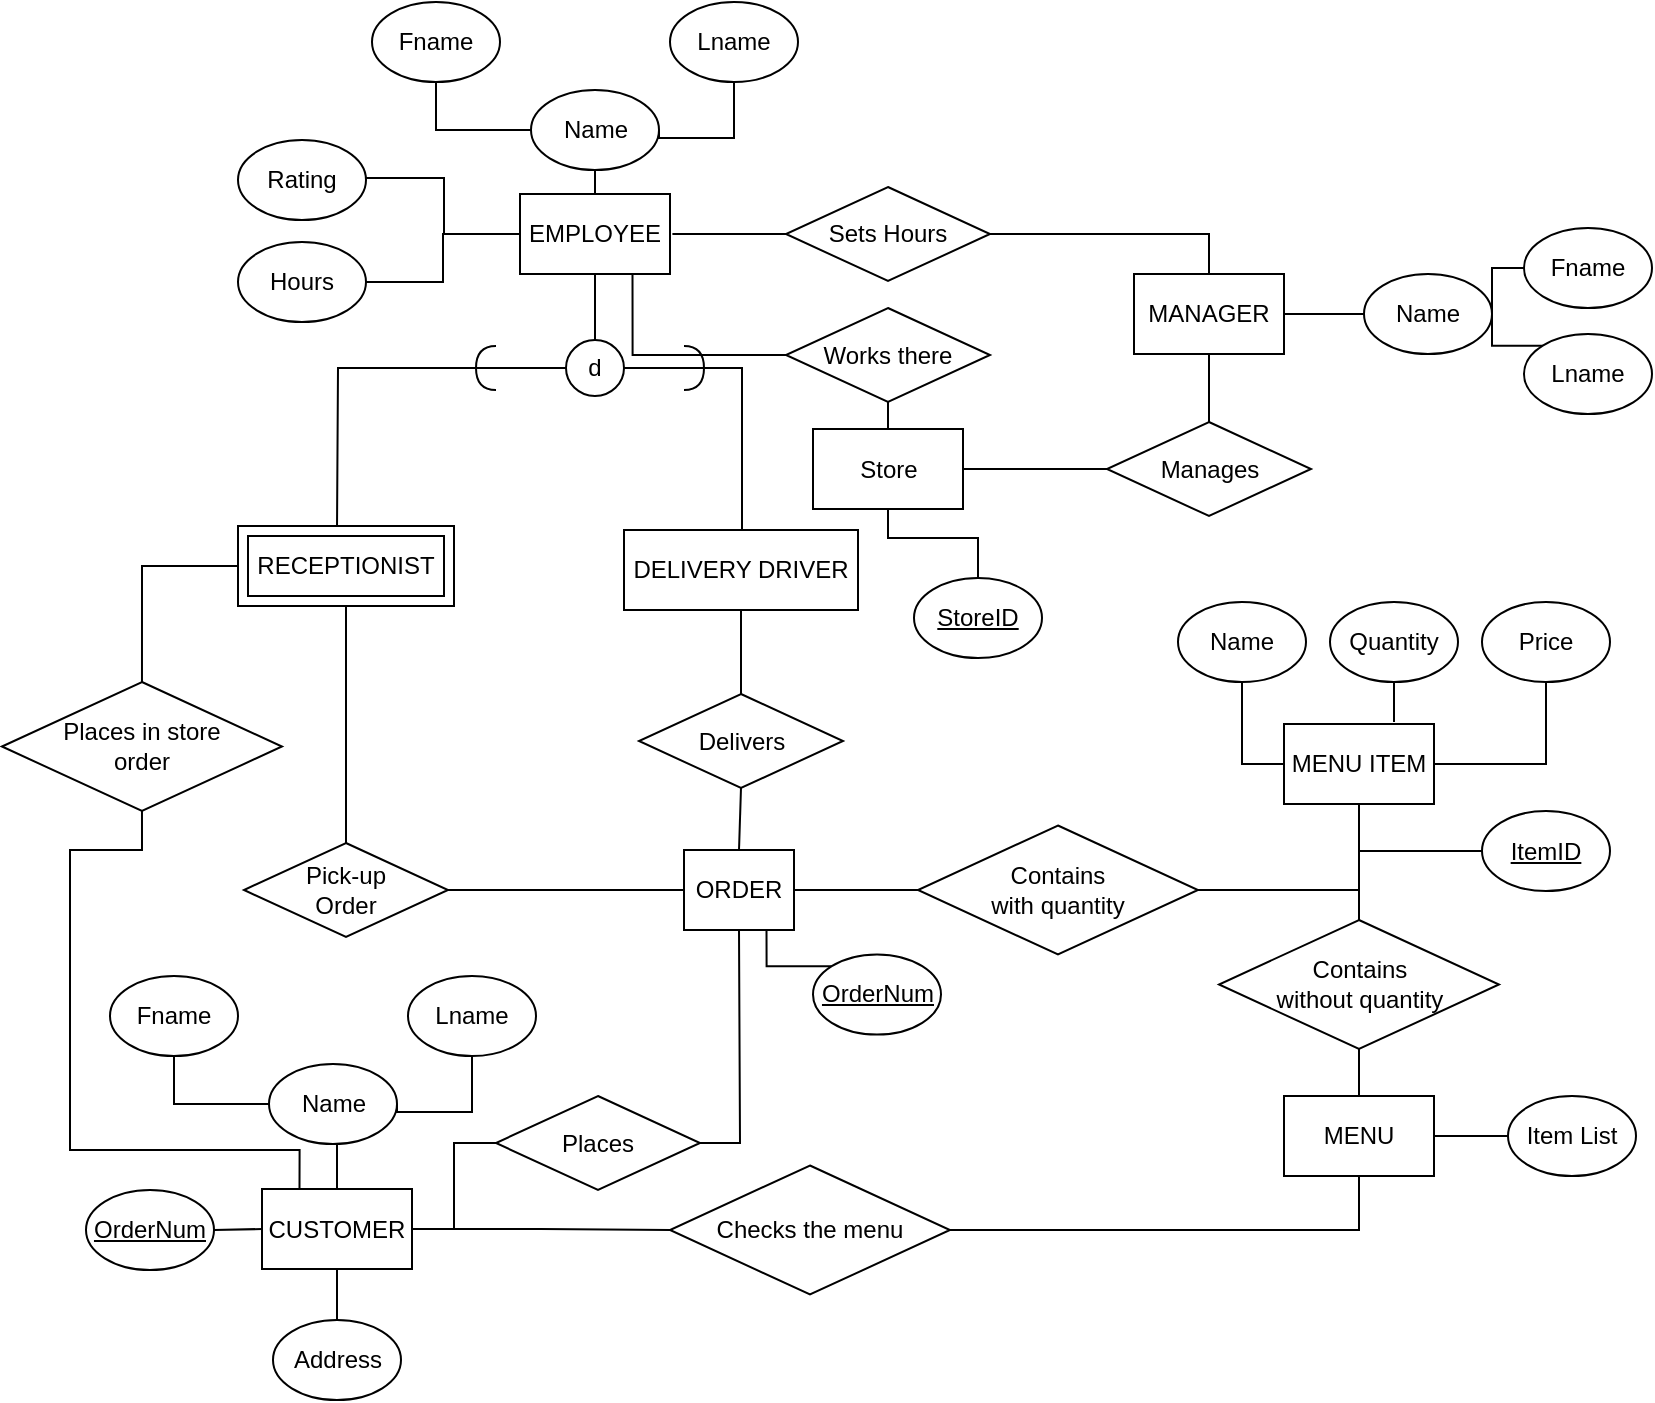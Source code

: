 <mxfile version="16.6.4" type="github">
  <diagram id="SFW6uyiaUGHVdkmB1JjF" name="Page-1">
    <mxGraphModel dx="1422" dy="762" grid="0" gridSize="10" guides="1" tooltips="1" connect="1" arrows="1" fold="1" page="1" pageScale="1" pageWidth="1100" pageHeight="850" background="none" math="0" shadow="0">
      <root>
        <mxCell id="0" />
        <mxCell id="1" parent="0" />
        <mxCell id="fXJlIY3xlbVOnj3vWZwA-16" style="edgeStyle=orthogonalEdgeStyle;rounded=0;orthogonalLoop=1;jettySize=auto;html=1;endArrow=none;endFill=0;" parent="1" source="SCMp1zclDyWqBbioAgGx-6" target="SCMp1zclDyWqBbioAgGx-17" edge="1">
          <mxGeometry relative="1" as="geometry" />
        </mxCell>
        <mxCell id="SCMp1zclDyWqBbioAgGx-6" value="Name" style="ellipse;whiteSpace=wrap;html=1;align=center;fillColor=default;gradientColor=none;" parent="1" vertex="1">
          <mxGeometry x="310.5" y="93" width="64" height="40" as="geometry" />
        </mxCell>
        <mxCell id="fXJlIY3xlbVOnj3vWZwA-33" style="edgeStyle=orthogonalEdgeStyle;rounded=0;jumpStyle=arc;orthogonalLoop=1;jettySize=auto;html=1;exitX=0.5;exitY=1;exitDx=0;exitDy=0;entryX=0.5;entryY=0;entryDx=0;entryDy=0;endArrow=none;endFill=0;" parent="1" source="SCMp1zclDyWqBbioAgGx-12" target="fXJlIY3xlbVOnj3vWZwA-24" edge="1">
          <mxGeometry relative="1" as="geometry" />
        </mxCell>
        <mxCell id="SCMp1zclDyWqBbioAgGx-12" value="DELIVERY DRIVER" style="whiteSpace=wrap;html=1;align=center;fillColor=default;" parent="1" vertex="1">
          <mxGeometry x="357" y="313" width="117" height="40" as="geometry" />
        </mxCell>
        <mxCell id="fXJlIY3xlbVOnj3vWZwA-28" style="edgeStyle=orthogonalEdgeStyle;rounded=0;jumpStyle=arc;orthogonalLoop=1;jettySize=auto;html=1;exitX=1;exitY=0.5;exitDx=0;exitDy=0;entryX=0;entryY=0.5;entryDx=0;entryDy=0;endArrow=none;endFill=0;" parent="1" source="SCMp1zclDyWqBbioAgGx-13" target="fXJlIY3xlbVOnj3vWZwA-27" edge="1">
          <mxGeometry relative="1" as="geometry" />
        </mxCell>
        <mxCell id="Oh7GHOEAAJyjngWwIHh8-14" style="edgeStyle=orthogonalEdgeStyle;rounded=0;orthogonalLoop=1;jettySize=auto;html=1;exitX=1;exitY=0.5;exitDx=0;exitDy=0;entryX=0;entryY=0.5;entryDx=0;entryDy=0;startArrow=none;startFill=0;endArrow=none;endFill=0;" parent="1" source="SCMp1zclDyWqBbioAgGx-13" target="Oh7GHOEAAJyjngWwIHh8-13" edge="1">
          <mxGeometry relative="1" as="geometry" />
        </mxCell>
        <mxCell id="Oh7GHOEAAJyjngWwIHh8-23" style="edgeStyle=orthogonalEdgeStyle;rounded=0;orthogonalLoop=1;jettySize=auto;html=1;exitX=0.25;exitY=0;exitDx=0;exitDy=0;startArrow=none;startFill=0;endArrow=none;endFill=0;entryX=0.5;entryY=1;entryDx=0;entryDy=0;" parent="1" source="SCMp1zclDyWqBbioAgGx-13" target="Oh7GHOEAAJyjngWwIHh8-25" edge="1">
          <mxGeometry relative="1" as="geometry">
            <mxPoint x="55.6" y="599" as="targetPoint" />
            <Array as="points">
              <mxPoint x="195" y="623" />
              <mxPoint x="80" y="623" />
              <mxPoint x="80" y="473" />
              <mxPoint x="116" y="473" />
            </Array>
          </mxGeometry>
        </mxCell>
        <mxCell id="SCMp1zclDyWqBbioAgGx-13" value="CUSTOMER" style="whiteSpace=wrap;html=1;align=center;fillColor=default;" parent="1" vertex="1">
          <mxGeometry x="176" y="642.5" width="75" height="40" as="geometry" />
        </mxCell>
        <mxCell id="fXJlIY3xlbVOnj3vWZwA-37" style="edgeStyle=orthogonalEdgeStyle;rounded=0;jumpStyle=arc;orthogonalLoop=1;jettySize=auto;html=1;endArrow=none;endFill=0;" parent="1" source="SCMp1zclDyWqBbioAgGx-16" target="fXJlIY3xlbVOnj3vWZwA-34" edge="1">
          <mxGeometry relative="1" as="geometry" />
        </mxCell>
        <mxCell id="SCMp1zclDyWqBbioAgGx-16" value="MANAGER" style="whiteSpace=wrap;html=1;align=center;fillColor=default;" parent="1" vertex="1">
          <mxGeometry x="612" y="185" width="75" height="40" as="geometry" />
        </mxCell>
        <mxCell id="fXJlIY3xlbVOnj3vWZwA-13" style="edgeStyle=orthogonalEdgeStyle;rounded=0;orthogonalLoop=1;jettySize=auto;html=1;entryX=0.5;entryY=0;entryDx=0;entryDy=0;endArrow=none;endFill=0;" parent="1" source="SCMp1zclDyWqBbioAgGx-17" target="fXJlIY3xlbVOnj3vWZwA-12" edge="1">
          <mxGeometry relative="1" as="geometry" />
        </mxCell>
        <mxCell id="SCMp1zclDyWqBbioAgGx-17" value="EMPLOYEE" style="whiteSpace=wrap;html=1;align=center;fillColor=default;" parent="1" vertex="1">
          <mxGeometry x="305" y="145" width="75" height="40" as="geometry" />
        </mxCell>
        <mxCell id="fXJlIY3xlbVOnj3vWZwA-17" style="edgeStyle=orthogonalEdgeStyle;rounded=0;orthogonalLoop=1;jettySize=auto;html=1;endArrow=none;endFill=0;entryX=0;entryY=0.5;entryDx=0;entryDy=0;" parent="1" source="eeIK4nAqeX3JLeK-aHzr-2" target="SCMp1zclDyWqBbioAgGx-6" edge="1">
          <mxGeometry relative="1" as="geometry">
            <mxPoint x="265" y="122.6" as="targetPoint" />
            <Array as="points">
              <mxPoint x="263" y="113" />
            </Array>
          </mxGeometry>
        </mxCell>
        <mxCell id="eeIK4nAqeX3JLeK-aHzr-2" value="Fname" style="ellipse;whiteSpace=wrap;html=1;align=center;fillColor=default;gradientColor=none;" parent="1" vertex="1">
          <mxGeometry x="231" y="49" width="64" height="40" as="geometry" />
        </mxCell>
        <mxCell id="fXJlIY3xlbVOnj3vWZwA-18" style="edgeStyle=orthogonalEdgeStyle;rounded=0;orthogonalLoop=1;jettySize=auto;html=1;endArrow=none;endFill=0;entryX=1;entryY=0.5;entryDx=0;entryDy=0;" parent="1" source="eeIK4nAqeX3JLeK-aHzr-4" target="SCMp1zclDyWqBbioAgGx-6" edge="1">
          <mxGeometry relative="1" as="geometry">
            <mxPoint x="404" y="127" as="targetPoint" />
            <Array as="points">
              <mxPoint x="412" y="117" />
              <mxPoint x="375" y="117" />
            </Array>
          </mxGeometry>
        </mxCell>
        <mxCell id="eeIK4nAqeX3JLeK-aHzr-4" value="Lname" style="ellipse;whiteSpace=wrap;html=1;align=center;fillColor=default;gradientColor=none;" parent="1" vertex="1">
          <mxGeometry x="380" y="49" width="64" height="40" as="geometry" />
        </mxCell>
        <mxCell id="Oh7GHOEAAJyjngWwIHh8-2" style="edgeStyle=orthogonalEdgeStyle;rounded=0;orthogonalLoop=1;jettySize=auto;html=1;exitX=0.5;exitY=1;exitDx=0;exitDy=0;entryX=1;entryY=0.5;entryDx=0;entryDy=0;endArrow=none;endFill=0;" parent="1" source="eeIK4nAqeX3JLeK-aHzr-5" target="Oh7GHOEAAJyjngWwIHh8-1" edge="1">
          <mxGeometry relative="1" as="geometry" />
        </mxCell>
        <mxCell id="Oh7GHOEAAJyjngWwIHh8-18" style="edgeStyle=orthogonalEdgeStyle;rounded=0;orthogonalLoop=1;jettySize=auto;html=1;exitX=0.5;exitY=1;exitDx=0;exitDy=0;entryX=0.5;entryY=0;entryDx=0;entryDy=0;startArrow=none;startFill=0;endArrow=none;endFill=0;" parent="1" source="eeIK4nAqeX3JLeK-aHzr-5" target="Oh7GHOEAAJyjngWwIHh8-17" edge="1">
          <mxGeometry relative="1" as="geometry" />
        </mxCell>
        <mxCell id="eeIK4nAqeX3JLeK-aHzr-5" value="MENU ITEM" style="whiteSpace=wrap;html=1;align=center;fillColor=default;" parent="1" vertex="1">
          <mxGeometry x="687" y="410" width="75" height="40" as="geometry" />
        </mxCell>
        <mxCell id="eeIK4nAqeX3JLeK-aHzr-6" value="ORDER" style="whiteSpace=wrap;html=1;align=center;fillColor=default;" parent="1" vertex="1">
          <mxGeometry x="387" y="473" width="55" height="40" as="geometry" />
        </mxCell>
        <mxCell id="fXJlIY3xlbVOnj3vWZwA-7" style="edgeStyle=orthogonalEdgeStyle;rounded=0;orthogonalLoop=1;jettySize=auto;html=1;exitX=0.5;exitY=1;exitDx=0;exitDy=0;entryX=0;entryY=0.5;entryDx=0;entryDy=0;endArrow=none;endFill=0;" parent="1" source="fXJlIY3xlbVOnj3vWZwA-6" target="eeIK4nAqeX3JLeK-aHzr-5" edge="1">
          <mxGeometry relative="1" as="geometry" />
        </mxCell>
        <mxCell id="fXJlIY3xlbVOnj3vWZwA-6" value="Name" style="ellipse;whiteSpace=wrap;html=1;align=center;fillColor=default;gradientColor=none;" parent="1" vertex="1">
          <mxGeometry x="634" y="349" width="64" height="40" as="geometry" />
        </mxCell>
        <mxCell id="fXJlIY3xlbVOnj3vWZwA-9" style="edgeStyle=orthogonalEdgeStyle;rounded=0;orthogonalLoop=1;jettySize=auto;html=1;endArrow=none;endFill=0;" parent="1" source="fXJlIY3xlbVOnj3vWZwA-8" edge="1">
          <mxGeometry relative="1" as="geometry">
            <mxPoint x="742" y="409" as="targetPoint" />
          </mxGeometry>
        </mxCell>
        <mxCell id="fXJlIY3xlbVOnj3vWZwA-8" value="Quantity" style="ellipse;whiteSpace=wrap;html=1;align=center;fillColor=default;gradientColor=none;" parent="1" vertex="1">
          <mxGeometry x="710" y="349" width="64" height="40" as="geometry" />
        </mxCell>
        <mxCell id="fXJlIY3xlbVOnj3vWZwA-11" style="edgeStyle=orthogonalEdgeStyle;rounded=0;orthogonalLoop=1;jettySize=auto;html=1;endArrow=none;endFill=0;entryX=1;entryY=0.25;entryDx=0;entryDy=0;" parent="1" source="fXJlIY3xlbVOnj3vWZwA-10" target="eeIK4nAqeX3JLeK-aHzr-5" edge="1">
          <mxGeometry relative="1" as="geometry">
            <mxPoint x="818" y="432" as="targetPoint" />
            <Array as="points">
              <mxPoint x="818" y="430" />
              <mxPoint x="762" y="430" />
            </Array>
          </mxGeometry>
        </mxCell>
        <mxCell id="fXJlIY3xlbVOnj3vWZwA-10" value="Price" style="ellipse;whiteSpace=wrap;html=1;align=center;fillColor=default;gradientColor=none;" parent="1" vertex="1">
          <mxGeometry x="786" y="349" width="64" height="40" as="geometry" />
        </mxCell>
        <mxCell id="fXJlIY3xlbVOnj3vWZwA-19" style="edgeStyle=orthogonalEdgeStyle;rounded=0;orthogonalLoop=1;jettySize=auto;html=1;endArrow=none;endFill=0;jumpStyle=arc;" parent="1" source="fXJlIY3xlbVOnj3vWZwA-12" edge="1">
          <mxGeometry relative="1" as="geometry">
            <mxPoint x="213.5" y="313" as="targetPoint" />
          </mxGeometry>
        </mxCell>
        <mxCell id="fXJlIY3xlbVOnj3vWZwA-20" style="edgeStyle=orthogonalEdgeStyle;rounded=0;orthogonalLoop=1;jettySize=auto;html=1;endArrow=none;endFill=0;" parent="1" source="fXJlIY3xlbVOnj3vWZwA-12" target="SCMp1zclDyWqBbioAgGx-12" edge="1">
          <mxGeometry relative="1" as="geometry">
            <Array as="points">
              <mxPoint x="416" y="232" />
            </Array>
          </mxGeometry>
        </mxCell>
        <mxCell id="fXJlIY3xlbVOnj3vWZwA-12" value="d" style="ellipse;whiteSpace=wrap;html=1;" parent="1" vertex="1">
          <mxGeometry x="328" y="218" width="29" height="28" as="geometry" />
        </mxCell>
        <mxCell id="fXJlIY3xlbVOnj3vWZwA-15" style="edgeStyle=orthogonalEdgeStyle;rounded=0;orthogonalLoop=1;jettySize=auto;html=1;exitX=0.5;exitY=1;exitDx=0;exitDy=0;entryX=0;entryY=0.5;entryDx=0;entryDy=0;endArrow=none;endFill=0;" parent="1" source="fXJlIY3xlbVOnj3vWZwA-14" target="SCMp1zclDyWqBbioAgGx-17" edge="1">
          <mxGeometry relative="1" as="geometry">
            <Array as="points">
              <mxPoint x="267" y="137" />
              <mxPoint x="267" y="165" />
            </Array>
          </mxGeometry>
        </mxCell>
        <mxCell id="fXJlIY3xlbVOnj3vWZwA-14" value="Rating" style="ellipse;whiteSpace=wrap;html=1;align=center;fillColor=default;gradientColor=none;" parent="1" vertex="1">
          <mxGeometry x="164" y="118" width="64" height="40" as="geometry" />
        </mxCell>
        <mxCell id="fXJlIY3xlbVOnj3vWZwA-22" value="" style="shape=requiredInterface;html=1;verticalLabelPosition=bottom;sketch=0;rotation=-180;" parent="1" vertex="1">
          <mxGeometry x="283" y="221" width="10" height="22" as="geometry" />
        </mxCell>
        <mxCell id="fXJlIY3xlbVOnj3vWZwA-23" value="" style="shape=requiredInterface;html=1;verticalLabelPosition=bottom;sketch=0;rotation=0;" parent="1" vertex="1">
          <mxGeometry x="387" y="221" width="10" height="22" as="geometry" />
        </mxCell>
        <mxCell id="fXJlIY3xlbVOnj3vWZwA-26" style="edgeStyle=orthogonalEdgeStyle;rounded=0;jumpStyle=arc;orthogonalLoop=1;jettySize=auto;html=1;endArrow=none;endFill=0;" parent="1" source="fXJlIY3xlbVOnj3vWZwA-24" target="eeIK4nAqeX3JLeK-aHzr-6" edge="1">
          <mxGeometry relative="1" as="geometry" />
        </mxCell>
        <mxCell id="fXJlIY3xlbVOnj3vWZwA-24" value="Delivers" style="shape=rhombus;perimeter=rhombusPerimeter;whiteSpace=wrap;html=1;align=center;fillColor=default;gradientColor=none;" parent="1" vertex="1">
          <mxGeometry x="364.5" y="395" width="102" height="47" as="geometry" />
        </mxCell>
        <mxCell id="fXJlIY3xlbVOnj3vWZwA-59" style="edgeStyle=orthogonalEdgeStyle;rounded=0;jumpStyle=arc;orthogonalLoop=1;jettySize=auto;html=1;exitX=1;exitY=0.5;exitDx=0;exitDy=0;entryX=0.5;entryY=1;entryDx=0;entryDy=0;startArrow=none;startFill=0;endArrow=none;endFill=0;" parent="1" source="fXJlIY3xlbVOnj3vWZwA-27" target="eeIK4nAqeX3JLeK-aHzr-6" edge="1">
          <mxGeometry relative="1" as="geometry" />
        </mxCell>
        <mxCell id="fXJlIY3xlbVOnj3vWZwA-27" value="Places" style="shape=rhombus;perimeter=rhombusPerimeter;whiteSpace=wrap;html=1;align=center;fillColor=default;gradientColor=none;" parent="1" vertex="1">
          <mxGeometry x="293" y="596" width="102" height="47" as="geometry" />
        </mxCell>
        <mxCell id="fXJlIY3xlbVOnj3vWZwA-31" style="edgeStyle=orthogonalEdgeStyle;rounded=0;jumpStyle=arc;orthogonalLoop=1;jettySize=auto;html=1;endArrow=none;endFill=0;" parent="1" source="fXJlIY3xlbVOnj3vWZwA-30" target="SCMp1zclDyWqBbioAgGx-17" edge="1">
          <mxGeometry relative="1" as="geometry" />
        </mxCell>
        <mxCell id="fXJlIY3xlbVOnj3vWZwA-30" value="Hours" style="ellipse;whiteSpace=wrap;html=1;align=center;fillColor=default;gradientColor=none;" parent="1" vertex="1">
          <mxGeometry x="164" y="169" width="64" height="40" as="geometry" />
        </mxCell>
        <mxCell id="Oh7GHOEAAJyjngWwIHh8-4" style="edgeStyle=orthogonalEdgeStyle;rounded=0;orthogonalLoop=1;jettySize=auto;html=1;exitX=0;exitY=0.5;exitDx=0;exitDy=0;entryX=1;entryY=0.5;entryDx=0;entryDy=0;endArrow=none;endFill=0;" parent="1" source="fXJlIY3xlbVOnj3vWZwA-34" target="fXJlIY3xlbVOnj3vWZwA-35" edge="1">
          <mxGeometry relative="1" as="geometry" />
        </mxCell>
        <mxCell id="fXJlIY3xlbVOnj3vWZwA-34" value="Manages" style="shape=rhombus;perimeter=rhombusPerimeter;whiteSpace=wrap;html=1;align=center;fillColor=default;gradientColor=none;" parent="1" vertex="1">
          <mxGeometry x="598.5" y="259" width="102" height="47" as="geometry" />
        </mxCell>
        <mxCell id="Oh7GHOEAAJyjngWwIHh8-6" style="edgeStyle=orthogonalEdgeStyle;rounded=0;orthogonalLoop=1;jettySize=auto;html=1;exitX=0.5;exitY=0;exitDx=0;exitDy=0;entryX=0.5;entryY=1;entryDx=0;entryDy=0;endArrow=none;endFill=0;" parent="1" source="fXJlIY3xlbVOnj3vWZwA-35" target="Oh7GHOEAAJyjngWwIHh8-5" edge="1">
          <mxGeometry relative="1" as="geometry" />
        </mxCell>
        <mxCell id="fXJlIY3xlbVOnj3vWZwA-35" value="Store" style="whiteSpace=wrap;html=1;align=center;fillColor=default;" parent="1" vertex="1">
          <mxGeometry x="451.5" y="262.5" width="75" height="40" as="geometry" />
        </mxCell>
        <mxCell id="fXJlIY3xlbVOnj3vWZwA-48" style="edgeStyle=orthogonalEdgeStyle;rounded=0;jumpStyle=arc;orthogonalLoop=1;jettySize=auto;html=1;exitX=0.5;exitY=1;exitDx=0;exitDy=0;entryX=0.5;entryY=0;entryDx=0;entryDy=0;endArrow=none;endFill=0;" parent="1" source="fXJlIY3xlbVOnj3vWZwA-43" target="SCMp1zclDyWqBbioAgGx-13" edge="1">
          <mxGeometry relative="1" as="geometry" />
        </mxCell>
        <mxCell id="fXJlIY3xlbVOnj3vWZwA-43" value="Name" style="ellipse;whiteSpace=wrap;html=1;align=center;fillColor=default;gradientColor=none;" parent="1" vertex="1">
          <mxGeometry x="179.5" y="580" width="64" height="40" as="geometry" />
        </mxCell>
        <mxCell id="fXJlIY3xlbVOnj3vWZwA-44" style="edgeStyle=orthogonalEdgeStyle;rounded=0;orthogonalLoop=1;jettySize=auto;html=1;endArrow=none;endFill=0;entryX=0;entryY=0.5;entryDx=0;entryDy=0;" parent="1" source="fXJlIY3xlbVOnj3vWZwA-45" target="fXJlIY3xlbVOnj3vWZwA-43" edge="1">
          <mxGeometry relative="1" as="geometry">
            <mxPoint x="134" y="609.6" as="targetPoint" />
            <Array as="points">
              <mxPoint x="132" y="600" />
            </Array>
          </mxGeometry>
        </mxCell>
        <mxCell id="fXJlIY3xlbVOnj3vWZwA-45" value="Fname" style="ellipse;whiteSpace=wrap;html=1;align=center;fillColor=default;gradientColor=none;" parent="1" vertex="1">
          <mxGeometry x="100" y="536" width="64" height="40" as="geometry" />
        </mxCell>
        <mxCell id="fXJlIY3xlbVOnj3vWZwA-46" style="edgeStyle=orthogonalEdgeStyle;rounded=0;orthogonalLoop=1;jettySize=auto;html=1;endArrow=none;endFill=0;entryX=1;entryY=0.5;entryDx=0;entryDy=0;" parent="1" source="fXJlIY3xlbVOnj3vWZwA-47" target="fXJlIY3xlbVOnj3vWZwA-43" edge="1">
          <mxGeometry relative="1" as="geometry">
            <mxPoint x="273" y="614" as="targetPoint" />
            <Array as="points">
              <mxPoint x="281" y="604" />
              <mxPoint x="244" y="604" />
            </Array>
          </mxGeometry>
        </mxCell>
        <mxCell id="fXJlIY3xlbVOnj3vWZwA-47" value="Lname" style="ellipse;whiteSpace=wrap;html=1;align=center;fillColor=default;gradientColor=none;" parent="1" vertex="1">
          <mxGeometry x="249" y="536" width="64" height="40" as="geometry" />
        </mxCell>
        <mxCell id="fXJlIY3xlbVOnj3vWZwA-50" style="edgeStyle=orthogonalEdgeStyle;rounded=0;jumpStyle=arc;orthogonalLoop=1;jettySize=auto;html=1;entryX=0.5;entryY=1;entryDx=0;entryDy=0;endArrow=none;endFill=0;" parent="1" source="fXJlIY3xlbVOnj3vWZwA-49" target="SCMp1zclDyWqBbioAgGx-13" edge="1">
          <mxGeometry relative="1" as="geometry" />
        </mxCell>
        <mxCell id="fXJlIY3xlbVOnj3vWZwA-49" value="Address" style="ellipse;whiteSpace=wrap;html=1;align=center;fillColor=default;gradientColor=none;" parent="1" vertex="1">
          <mxGeometry x="181.5" y="708" width="64" height="40" as="geometry" />
        </mxCell>
        <mxCell id="fXJlIY3xlbVOnj3vWZwA-52" style="edgeStyle=orthogonalEdgeStyle;rounded=0;jumpStyle=arc;orthogonalLoop=1;jettySize=auto;html=1;entryX=0;entryY=0.5;entryDx=0;entryDy=0;endArrow=none;endFill=0;" parent="1" source="fXJlIY3xlbVOnj3vWZwA-51" target="SCMp1zclDyWqBbioAgGx-13" edge="1">
          <mxGeometry relative="1" as="geometry" />
        </mxCell>
        <mxCell id="fXJlIY3xlbVOnj3vWZwA-51" value="&lt;u&gt;OrderNum&lt;/u&gt;" style="ellipse;whiteSpace=wrap;html=1;align=center;fillColor=default;gradientColor=none;" parent="1" vertex="1">
          <mxGeometry x="88" y="643" width="64" height="40" as="geometry" />
        </mxCell>
        <mxCell id="fXJlIY3xlbVOnj3vWZwA-61" style="edgeStyle=orthogonalEdgeStyle;rounded=0;jumpStyle=arc;orthogonalLoop=1;jettySize=auto;html=1;entryX=0.5;entryY=0;entryDx=0;entryDy=0;startArrow=none;startFill=0;endArrow=none;endFill=0;" parent="1" source="fXJlIY3xlbVOnj3vWZwA-55" target="fXJlIY3xlbVOnj3vWZwA-60" edge="1">
          <mxGeometry relative="1" as="geometry" />
        </mxCell>
        <mxCell id="fXJlIY3xlbVOnj3vWZwA-55" value="RECEPTIONIST" style="shape=ext;margin=3;double=1;whiteSpace=wrap;html=1;align=center;" parent="1" vertex="1">
          <mxGeometry x="164" y="311" width="108" height="40" as="geometry" />
        </mxCell>
        <mxCell id="fXJlIY3xlbVOnj3vWZwA-57" style="edgeStyle=orthogonalEdgeStyle;rounded=0;jumpStyle=arc;orthogonalLoop=1;jettySize=auto;html=1;entryX=0.5;entryY=0;entryDx=0;entryDy=0;startArrow=none;startFill=0;endArrow=none;endFill=0;" parent="1" source="fXJlIY3xlbVOnj3vWZwA-56" target="SCMp1zclDyWqBbioAgGx-16" edge="1">
          <mxGeometry relative="1" as="geometry" />
        </mxCell>
        <mxCell id="fXJlIY3xlbVOnj3vWZwA-58" style="edgeStyle=orthogonalEdgeStyle;rounded=0;jumpStyle=arc;orthogonalLoop=1;jettySize=auto;html=1;startArrow=none;startFill=0;endArrow=none;endFill=0;" parent="1" source="fXJlIY3xlbVOnj3vWZwA-56" edge="1">
          <mxGeometry relative="1" as="geometry">
            <mxPoint x="381.2" y="165" as="targetPoint" />
          </mxGeometry>
        </mxCell>
        <mxCell id="fXJlIY3xlbVOnj3vWZwA-56" value="Sets Hours" style="shape=rhombus;perimeter=rhombusPerimeter;whiteSpace=wrap;html=1;align=center;fillColor=default;gradientColor=none;" parent="1" vertex="1">
          <mxGeometry x="438" y="141.5" width="102" height="47" as="geometry" />
        </mxCell>
        <mxCell id="fXJlIY3xlbVOnj3vWZwA-62" style="edgeStyle=orthogonalEdgeStyle;rounded=0;jumpStyle=arc;orthogonalLoop=1;jettySize=auto;html=1;exitX=1;exitY=0.5;exitDx=0;exitDy=0;startArrow=none;startFill=0;endArrow=none;endFill=0;" parent="1" source="fXJlIY3xlbVOnj3vWZwA-60" target="eeIK4nAqeX3JLeK-aHzr-6" edge="1">
          <mxGeometry relative="1" as="geometry" />
        </mxCell>
        <mxCell id="fXJlIY3xlbVOnj3vWZwA-60" value="Pick-up&lt;br&gt;Order" style="shape=rhombus;perimeter=rhombusPerimeter;whiteSpace=wrap;html=1;align=center;fillColor=default;gradientColor=none;" parent="1" vertex="1">
          <mxGeometry x="167" y="469.5" width="102" height="47" as="geometry" />
        </mxCell>
        <mxCell id="Oh7GHOEAAJyjngWwIHh8-3" style="edgeStyle=orthogonalEdgeStyle;rounded=0;orthogonalLoop=1;jettySize=auto;html=1;exitX=0;exitY=0.5;exitDx=0;exitDy=0;entryX=1;entryY=0.5;entryDx=0;entryDy=0;endArrow=none;endFill=0;" parent="1" source="Oh7GHOEAAJyjngWwIHh8-1" target="eeIK4nAqeX3JLeK-aHzr-6" edge="1">
          <mxGeometry relative="1" as="geometry" />
        </mxCell>
        <mxCell id="Oh7GHOEAAJyjngWwIHh8-1" value="Contains&lt;br&gt;with quantity" style="shape=rhombus;perimeter=rhombusPerimeter;whiteSpace=wrap;html=1;align=center;fillColor=default;gradientColor=none;" parent="1" vertex="1">
          <mxGeometry x="504" y="460.75" width="139.98" height="64.5" as="geometry" />
        </mxCell>
        <mxCell id="Oh7GHOEAAJyjngWwIHh8-8" style="edgeStyle=orthogonalEdgeStyle;rounded=0;orthogonalLoop=1;jettySize=auto;html=1;exitX=0;exitY=0.5;exitDx=0;exitDy=0;entryX=0.75;entryY=1;entryDx=0;entryDy=0;endArrow=none;endFill=0;" parent="1" source="Oh7GHOEAAJyjngWwIHh8-5" target="SCMp1zclDyWqBbioAgGx-17" edge="1">
          <mxGeometry relative="1" as="geometry" />
        </mxCell>
        <mxCell id="Oh7GHOEAAJyjngWwIHh8-5" value="Works there" style="shape=rhombus;perimeter=rhombusPerimeter;whiteSpace=wrap;html=1;align=center;fillColor=default;gradientColor=none;" parent="1" vertex="1">
          <mxGeometry x="438" y="202" width="102" height="47" as="geometry" />
        </mxCell>
        <mxCell id="Oh7GHOEAAJyjngWwIHh8-22" style="edgeStyle=orthogonalEdgeStyle;rounded=0;orthogonalLoop=1;jettySize=auto;html=1;exitX=1;exitY=0.5;exitDx=0;exitDy=0;entryX=0.5;entryY=1;entryDx=0;entryDy=0;startArrow=none;startFill=0;endArrow=none;endFill=0;" parent="1" source="Oh7GHOEAAJyjngWwIHh8-13" target="Oh7GHOEAAJyjngWwIHh8-16" edge="1">
          <mxGeometry relative="1" as="geometry" />
        </mxCell>
        <mxCell id="Oh7GHOEAAJyjngWwIHh8-13" value="Checks the menu" style="shape=rhombus;perimeter=rhombusPerimeter;whiteSpace=wrap;html=1;align=center;fillColor=default;gradientColor=none;" parent="1" vertex="1">
          <mxGeometry x="380" y="630.75" width="139.98" height="64.5" as="geometry" />
        </mxCell>
        <mxCell id="Oh7GHOEAAJyjngWwIHh8-16" value="MENU" style="whiteSpace=wrap;html=1;align=center;fillColor=default;" parent="1" vertex="1">
          <mxGeometry x="687" y="596" width="75" height="40" as="geometry" />
        </mxCell>
        <mxCell id="Oh7GHOEAAJyjngWwIHh8-19" style="edgeStyle=orthogonalEdgeStyle;rounded=0;orthogonalLoop=1;jettySize=auto;html=1;exitX=0.5;exitY=1;exitDx=0;exitDy=0;entryX=0.5;entryY=0;entryDx=0;entryDy=0;startArrow=none;startFill=0;endArrow=none;endFill=0;" parent="1" source="Oh7GHOEAAJyjngWwIHh8-17" target="Oh7GHOEAAJyjngWwIHh8-16" edge="1">
          <mxGeometry relative="1" as="geometry" />
        </mxCell>
        <mxCell id="Oh7GHOEAAJyjngWwIHh8-17" value="Contains&lt;br&gt;without quantity" style="shape=rhombus;perimeter=rhombusPerimeter;whiteSpace=wrap;html=1;align=center;fillColor=default;gradientColor=none;" parent="1" vertex="1">
          <mxGeometry x="654.51" y="508" width="139.98" height="64.5" as="geometry" />
        </mxCell>
        <mxCell id="Oh7GHOEAAJyjngWwIHh8-26" style="edgeStyle=orthogonalEdgeStyle;rounded=0;orthogonalLoop=1;jettySize=auto;html=1;exitX=0.5;exitY=0;exitDx=0;exitDy=0;entryX=0;entryY=0.5;entryDx=0;entryDy=0;startArrow=none;startFill=0;endArrow=none;endFill=0;" parent="1" source="Oh7GHOEAAJyjngWwIHh8-25" target="fXJlIY3xlbVOnj3vWZwA-55" edge="1">
          <mxGeometry relative="1" as="geometry" />
        </mxCell>
        <mxCell id="Oh7GHOEAAJyjngWwIHh8-25" value="Places in store&lt;br&gt;order" style="shape=rhombus;perimeter=rhombusPerimeter;whiteSpace=wrap;html=1;align=center;fillColor=default;gradientColor=none;" parent="1" vertex="1">
          <mxGeometry x="46" y="389" width="139.98" height="64.5" as="geometry" />
        </mxCell>
        <mxCell id="iN8ECMvCypiTLDNu9Dbx-2" style="edgeStyle=orthogonalEdgeStyle;rounded=0;orthogonalLoop=1;jettySize=auto;html=1;exitX=0;exitY=0;exitDx=0;exitDy=0;entryX=0.75;entryY=1;entryDx=0;entryDy=0;endArrow=none;endFill=0;" edge="1" parent="1" source="iN8ECMvCypiTLDNu9Dbx-1" target="eeIK4nAqeX3JLeK-aHzr-6">
          <mxGeometry relative="1" as="geometry" />
        </mxCell>
        <mxCell id="iN8ECMvCypiTLDNu9Dbx-1" value="&lt;u&gt;OrderNum&lt;/u&gt;" style="ellipse;whiteSpace=wrap;html=1;align=center;fillColor=default;gradientColor=none;" vertex="1" parent="1">
          <mxGeometry x="451.5" y="525.25" width="64" height="40" as="geometry" />
        </mxCell>
        <mxCell id="iN8ECMvCypiTLDNu9Dbx-4" style="edgeStyle=orthogonalEdgeStyle;rounded=0;orthogonalLoop=1;jettySize=auto;html=1;exitX=0;exitY=0.5;exitDx=0;exitDy=0;entryX=1;entryY=0.5;entryDx=0;entryDy=0;endArrow=none;endFill=0;" edge="1" parent="1" source="iN8ECMvCypiTLDNu9Dbx-3" target="SCMp1zclDyWqBbioAgGx-16">
          <mxGeometry relative="1" as="geometry" />
        </mxCell>
        <mxCell id="iN8ECMvCypiTLDNu9Dbx-3" value="Name" style="ellipse;whiteSpace=wrap;html=1;align=center;fillColor=default;gradientColor=none;" vertex="1" parent="1">
          <mxGeometry x="727" y="185" width="64" height="40" as="geometry" />
        </mxCell>
        <mxCell id="iN8ECMvCypiTLDNu9Dbx-9" style="edgeStyle=orthogonalEdgeStyle;rounded=0;orthogonalLoop=1;jettySize=auto;html=1;exitX=0;exitY=0.5;exitDx=0;exitDy=0;entryX=1;entryY=0.5;entryDx=0;entryDy=0;endArrow=none;endFill=0;" edge="1" parent="1" source="iN8ECMvCypiTLDNu9Dbx-5" target="iN8ECMvCypiTLDNu9Dbx-3">
          <mxGeometry relative="1" as="geometry" />
        </mxCell>
        <mxCell id="iN8ECMvCypiTLDNu9Dbx-5" value="Fname" style="ellipse;whiteSpace=wrap;html=1;align=center;fillColor=default;gradientColor=none;" vertex="1" parent="1">
          <mxGeometry x="807" y="162" width="64" height="40" as="geometry" />
        </mxCell>
        <mxCell id="iN8ECMvCypiTLDNu9Dbx-7" style="edgeStyle=orthogonalEdgeStyle;rounded=0;orthogonalLoop=1;jettySize=auto;html=1;exitX=0;exitY=0;exitDx=0;exitDy=0;entryX=1;entryY=0.5;entryDx=0;entryDy=0;endArrow=none;endFill=0;" edge="1" parent="1" source="iN8ECMvCypiTLDNu9Dbx-6" target="iN8ECMvCypiTLDNu9Dbx-3">
          <mxGeometry relative="1" as="geometry" />
        </mxCell>
        <mxCell id="iN8ECMvCypiTLDNu9Dbx-6" value="Lname" style="ellipse;whiteSpace=wrap;html=1;align=center;fillColor=default;gradientColor=none;" vertex="1" parent="1">
          <mxGeometry x="807" y="215" width="64" height="40" as="geometry" />
        </mxCell>
        <mxCell id="iN8ECMvCypiTLDNu9Dbx-11" style="edgeStyle=orthogonalEdgeStyle;rounded=0;orthogonalLoop=1;jettySize=auto;html=1;exitX=0.5;exitY=0;exitDx=0;exitDy=0;endArrow=none;endFill=0;" edge="1" parent="1" source="iN8ECMvCypiTLDNu9Dbx-10" target="fXJlIY3xlbVOnj3vWZwA-35">
          <mxGeometry relative="1" as="geometry" />
        </mxCell>
        <mxCell id="iN8ECMvCypiTLDNu9Dbx-10" value="&lt;u&gt;StoreID&lt;/u&gt;" style="ellipse;whiteSpace=wrap;html=1;align=center;fillColor=default;gradientColor=none;" vertex="1" parent="1">
          <mxGeometry x="502" y="337" width="64" height="40" as="geometry" />
        </mxCell>
        <mxCell id="iN8ECMvCypiTLDNu9Dbx-13" style="edgeStyle=orthogonalEdgeStyle;rounded=0;orthogonalLoop=1;jettySize=auto;html=1;exitX=0;exitY=0.5;exitDx=0;exitDy=0;entryX=0.5;entryY=1;entryDx=0;entryDy=0;endArrow=none;endFill=0;" edge="1" parent="1" source="iN8ECMvCypiTLDNu9Dbx-12" target="eeIK4nAqeX3JLeK-aHzr-5">
          <mxGeometry relative="1" as="geometry" />
        </mxCell>
        <mxCell id="iN8ECMvCypiTLDNu9Dbx-12" value="&lt;u&gt;ItemID&lt;/u&gt;" style="ellipse;whiteSpace=wrap;html=1;align=center;fillColor=default;gradientColor=none;" vertex="1" parent="1">
          <mxGeometry x="786" y="453.5" width="64" height="40" as="geometry" />
        </mxCell>
        <mxCell id="iN8ECMvCypiTLDNu9Dbx-15" style="edgeStyle=orthogonalEdgeStyle;rounded=0;orthogonalLoop=1;jettySize=auto;html=1;exitX=0;exitY=0.5;exitDx=0;exitDy=0;entryX=1;entryY=0.5;entryDx=0;entryDy=0;endArrow=none;endFill=0;" edge="1" parent="1" source="iN8ECMvCypiTLDNu9Dbx-14" target="Oh7GHOEAAJyjngWwIHh8-16">
          <mxGeometry relative="1" as="geometry" />
        </mxCell>
        <mxCell id="iN8ECMvCypiTLDNu9Dbx-14" value="Item List" style="ellipse;whiteSpace=wrap;html=1;align=center;fillColor=default;gradientColor=none;" vertex="1" parent="1">
          <mxGeometry x="799" y="596" width="64" height="40" as="geometry" />
        </mxCell>
      </root>
    </mxGraphModel>
  </diagram>
</mxfile>
